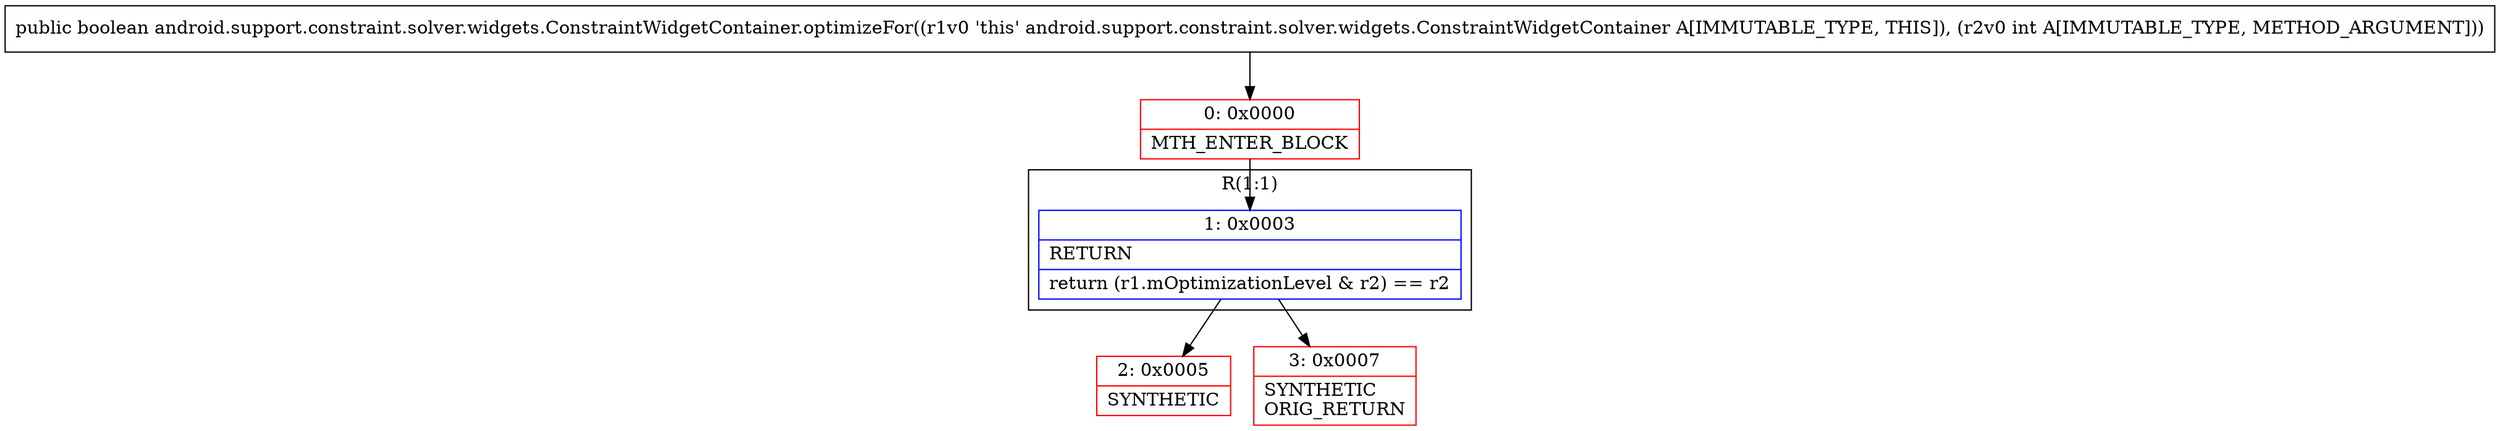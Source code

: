 digraph "CFG forandroid.support.constraint.solver.widgets.ConstraintWidgetContainer.optimizeFor(I)Z" {
subgraph cluster_Region_539651528 {
label = "R(1:1)";
node [shape=record,color=blue];
Node_1 [shape=record,label="{1\:\ 0x0003|RETURN\l|return (r1.mOptimizationLevel & r2) == r2\l}"];
}
Node_0 [shape=record,color=red,label="{0\:\ 0x0000|MTH_ENTER_BLOCK\l}"];
Node_2 [shape=record,color=red,label="{2\:\ 0x0005|SYNTHETIC\l}"];
Node_3 [shape=record,color=red,label="{3\:\ 0x0007|SYNTHETIC\lORIG_RETURN\l}"];
MethodNode[shape=record,label="{public boolean android.support.constraint.solver.widgets.ConstraintWidgetContainer.optimizeFor((r1v0 'this' android.support.constraint.solver.widgets.ConstraintWidgetContainer A[IMMUTABLE_TYPE, THIS]), (r2v0 int A[IMMUTABLE_TYPE, METHOD_ARGUMENT])) }"];
MethodNode -> Node_0;
Node_1 -> Node_2;
Node_1 -> Node_3;
Node_0 -> Node_1;
}

